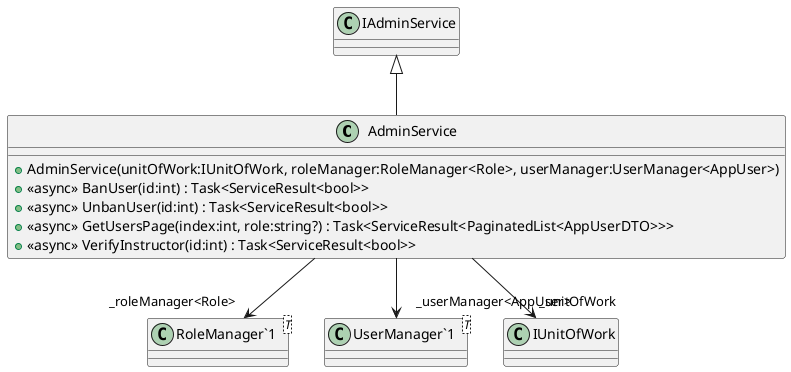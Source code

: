 @startuml
class AdminService {
    + AdminService(unitOfWork:IUnitOfWork, roleManager:RoleManager<Role>, userManager:UserManager<AppUser>)
    + <<async>> BanUser(id:int) : Task<ServiceResult<bool>>
    + <<async>> UnbanUser(id:int) : Task<ServiceResult<bool>>
    + <<async>> GetUsersPage(index:int, role:string?) : Task<ServiceResult<PaginatedList<AppUserDTO>>>
    + <<async>> VerifyInstructor(id:int) : Task<ServiceResult<bool>>
}
class "RoleManager`1"<T> {
}
class "UserManager`1"<T> {
}
IAdminService <|-- AdminService
AdminService --> "_unitOfWork" IUnitOfWork
AdminService --> "_roleManager<Role>" "RoleManager`1"
AdminService --> "_userManager<AppUser>" "UserManager`1"
@enduml
